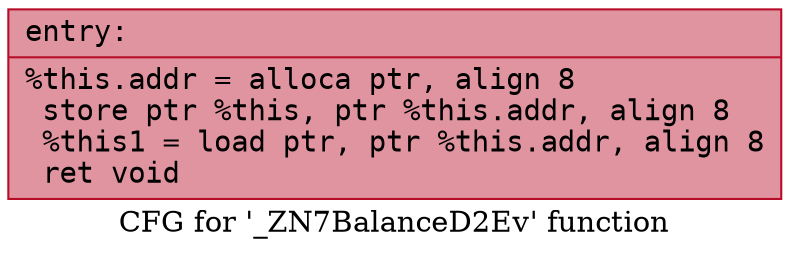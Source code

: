 digraph "CFG for '_ZN7BalanceD2Ev' function" {
	label="CFG for '_ZN7BalanceD2Ev' function";

	Node0x556c3c79a290 [shape=record,color="#b70d28ff", style=filled, fillcolor="#b70d2870" fontname="Courier",label="{entry:\l|  %this.addr = alloca ptr, align 8\l  store ptr %this, ptr %this.addr, align 8\l  %this1 = load ptr, ptr %this.addr, align 8\l  ret void\l}"];
}
